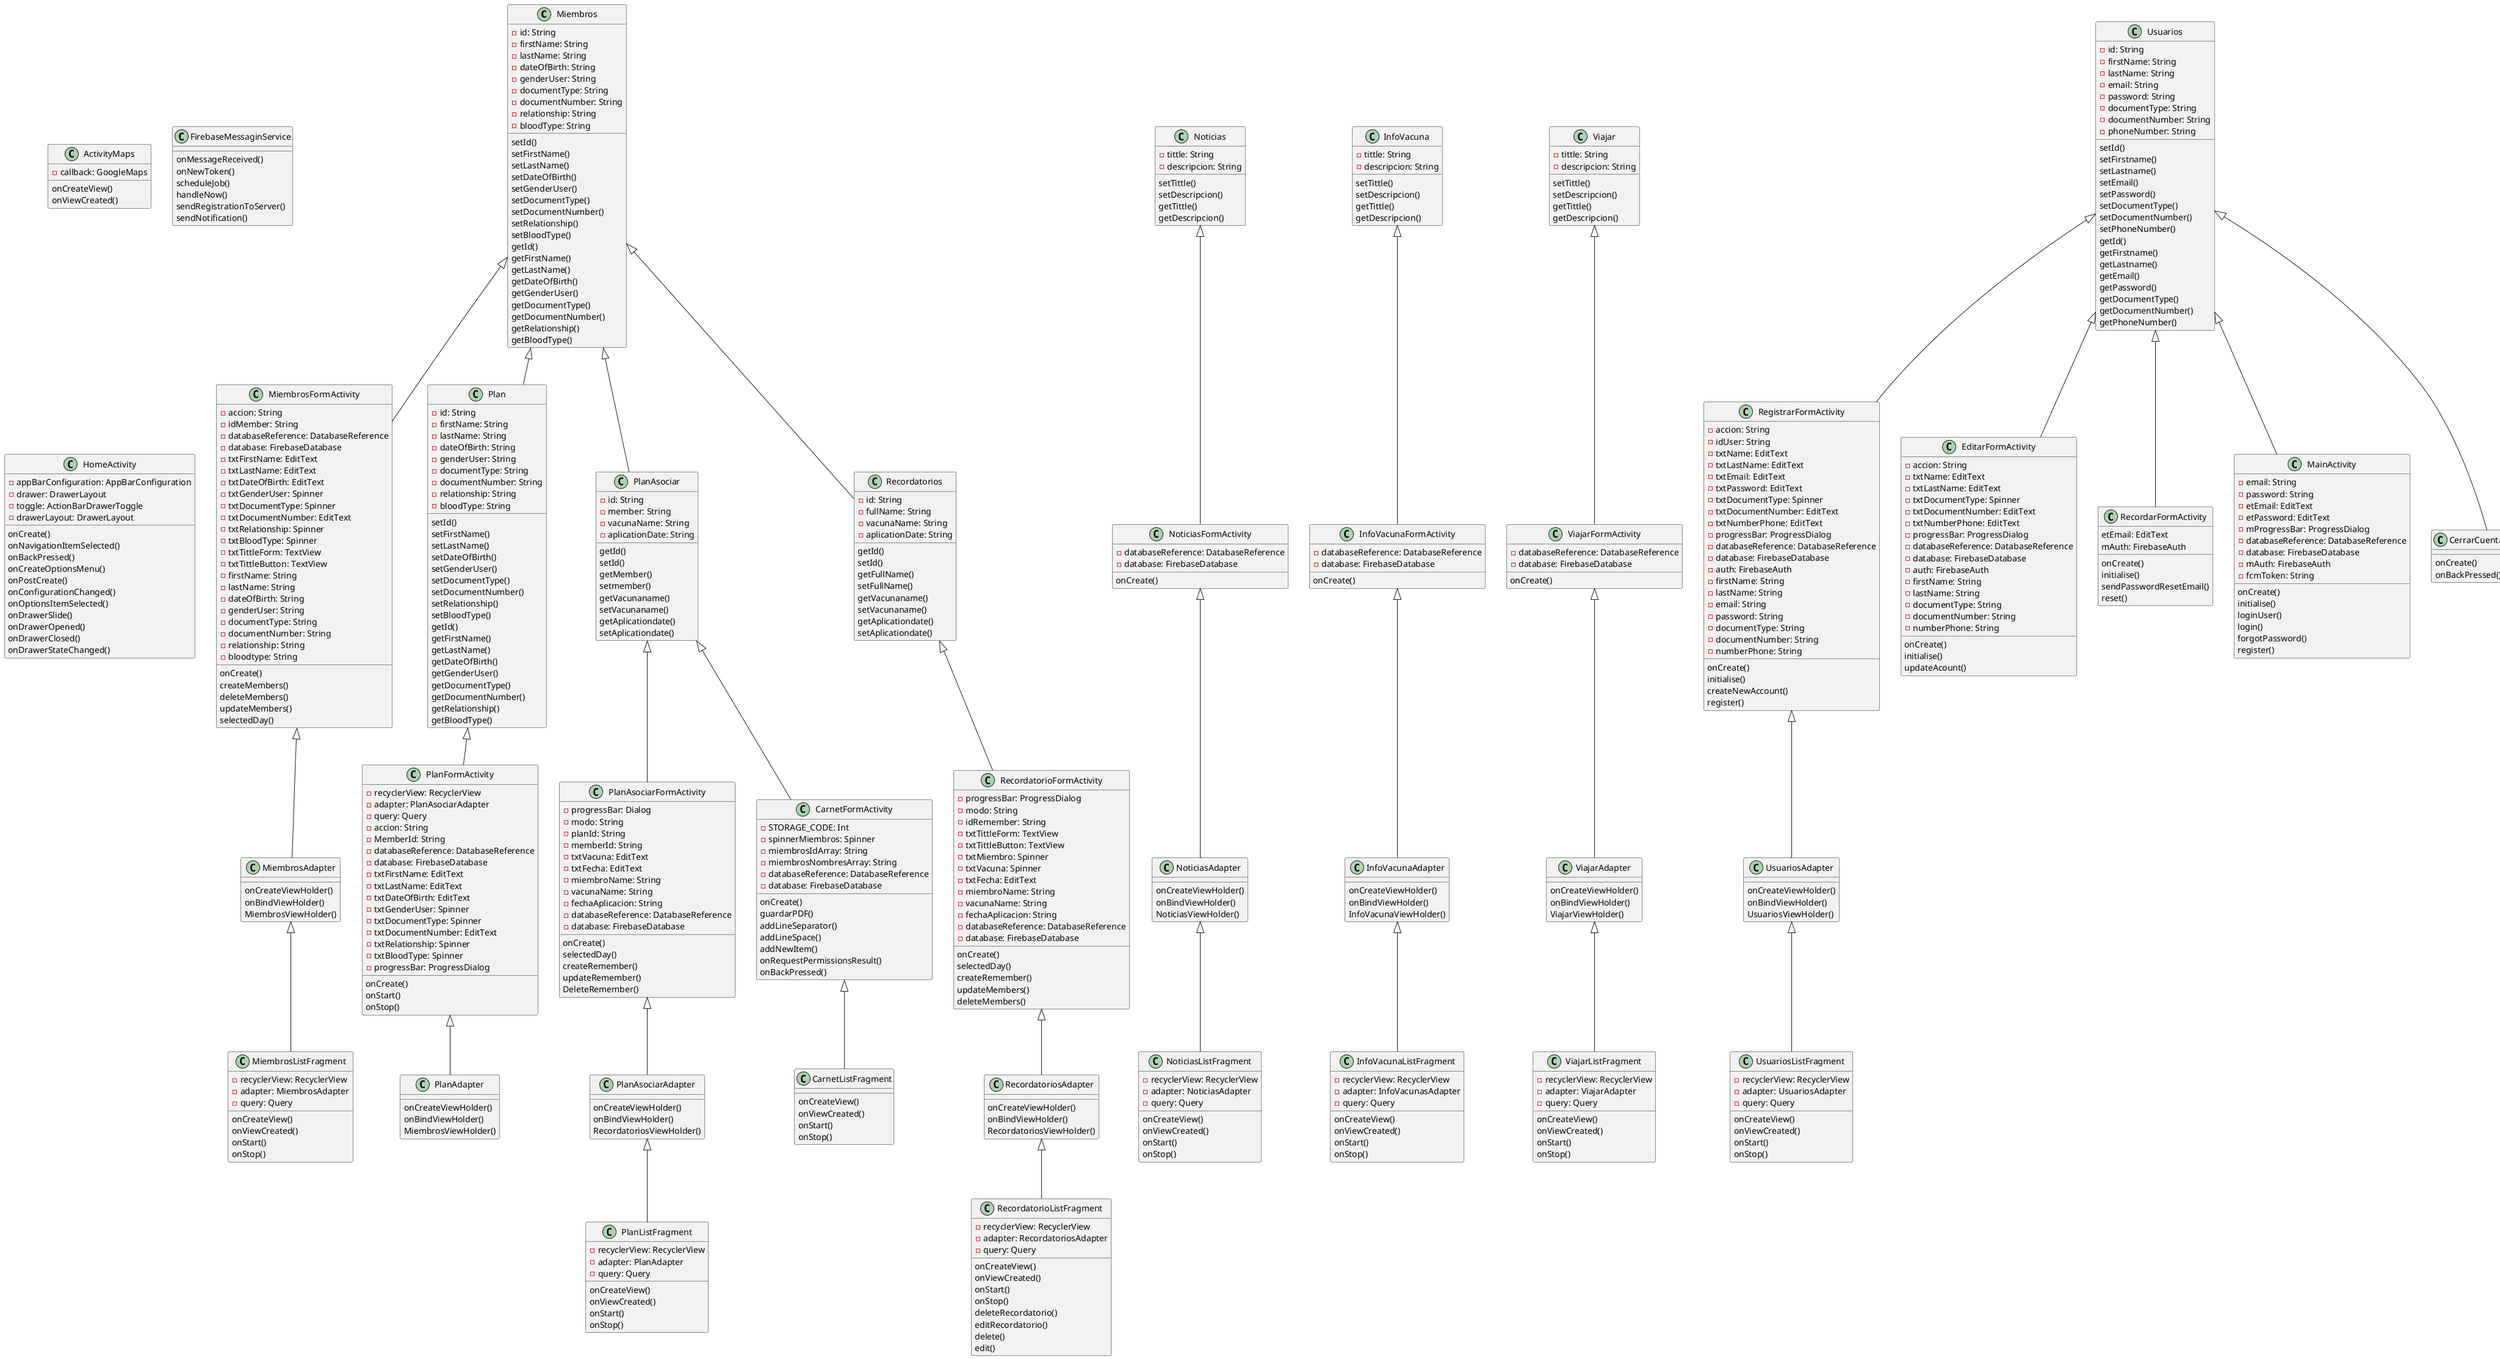 @startuml
'https://plantuml.com/class-diagram

class Miembros {
    - id: String
    - firstName: String
    - lastName: String
    - dateOfBirth: String
    - genderUser: String
    - documentType: String
    - documentNumber: String
    - relationship: String
    - bloodType: String
    setId()
    setFirstName()
    setLastName()
    setDateOfBirth()
    setGenderUser()
    setDocumentType()
    setDocumentNumber()
    setRelationship()
    setBloodType()
    getId()
    getFirstName()
    getLastName()
    getDateOfBirth()
    getGenderUser()
    getDocumentType()
    getDocumentNumber()
    getRelationship()
    getBloodType()
}

class MiembrosFormActivity extends Miembros {
    - accion: String
    - idMember: String
    - databaseReference: DatabaseReference
    - database: FirebaseDatabase
    - txtFirstName: EditText
    - txtLastName: EditText
    - txtDateOfBirth: EditText
    - txtGenderUser: Spinner
    - txtDocumentType: Spinner
    - txtDocumentNumber: EditText
    - txtRelationship: Spinner
    - txtBloodType: Spinner
    - txtTittleForm: TextView
    - txtTittleButton: TextView
    - firstName: String
    - lastName: String
    - dateOfBirth: String
    - genderUser: String
    - documentType: String
    - documentNumber: String
    - relationship: String
    - bloodtype: String
    onCreate()
    createMembers()
    deleteMembers()
    updateMembers()
    selectedDay()
}

class MiembrosAdapter extends MiembrosFormActivity {
    onCreateViewHolder()
    onBindViewHolder()
    MiembrosViewHolder()
}

class MiembrosListFragment extends MiembrosAdapter {
    - recyclerView: RecyclerView
    - adapter: MiembrosAdapter
    - query: Query
    onCreateView()
    onViewCreated()
    onStart()
    onStop()
}

class Plan extends Miembros {
    - id: String
    - firstName: String
    - lastName: String
    - dateOfBirth: String
    - genderUser: String
    - documentType: String
    - documentNumber: String
    - relationship: String
    - bloodType: String
    setId()
    setFirstName()
    setLastName()
    setDateOfBirth()
    setGenderUser()
    setDocumentType()
    setDocumentNumber()
    setRelationship()
    setBloodType()
    getId()
    getFirstName()
    getLastName()
    getDateOfBirth()
    getGenderUser()
    getDocumentType()
    getDocumentNumber()
    getRelationship()
    getBloodType()
}

class PlanFormActivity extends Plan {
    - recyclerView: RecyclerView
    - adapter: PlanAsociarAdapter
    - query: Query
    - accion: String
    - MemberId: String
    - databaseReference: DatabaseReference
    - database: FirebaseDatabase
    - txtFirstName: EditText
    - txtLastName: EditText
    - txtDateOfBirth: EditText
    - txtGenderUser: Spinner
    - txtDocumentType: Spinner
    - txtDocumentNumber: EditText
    - txtRelationship: Spinner
    - txtBloodType: Spinner
    - progressBar: ProgressDialog
    onCreate()
    onStart()
    onStop()
}

class PlanAdapter extends PlanFormActivity{
    onCreateViewHolder()
    onBindViewHolder()
    MiembrosViewHolder()
}

class PlanAsociar extends Miembros{
    - id: String
    - member: String
    - vacunaName: String
    - aplicationDate: String
    getId()
    setId()
    getMember()
    setmember()
    getVacunaname()
    setVacunaname()
    getAplicationdate()
    setAplicationdate()
}

class PlanAsociarFormActivity extends PlanAsociar {
    - progressBar: Dialog
    - modo: String
    - planId: String
    - memberId: String
    - txtVacuna: EditText
    - txtFecha: EditText
    - miembroName: String
    - vacunaName: String
    - fechaAplicacion: String
    - databaseReference: DatabaseReference
    - database: FirebaseDatabase
    onCreate()
    selectedDay()
    createRemember()
    updateRemember()
    DeleteRemember()
}

class PlanAsociarAdapter extends PlanAsociarFormActivity {
    onCreateViewHolder()
    onBindViewHolder()
    RecordatoriosViewHolder()
}

class PlanListFragment extends PlanAsociarAdapter {
    - recyclerView: RecyclerView
    - adapter: PlanAdapter
    - query: Query
    onCreateView()
    onViewCreated()
    onStart()
    onStop()
}

class CarnetFormActivity extends PlanAsociar {
    - STORAGE_CODE: Int
    - spinnerMiembros: Spinner
    - miembrosIdArray: String
    - miembrosNombresArray: String
    - databaseReference: DatabaseReference
    - database: FirebaseDatabase
    onCreate()
    guardarPDF()
    addLineSeparator()
    addLineSpace()
    addNewItem()
    onRequestPermissionsResult()
    onBackPressed()
}

class CarnetListFragment extends CarnetFormActivity {
    onCreateView()
    onViewCreated()
    onStart()
    onStop()
}

class Recordatorios extends Miembros {
    - id: String
    - fullName: String
    - vacunaName: String
    - aplicationDate: String
    getId()
    setId()
    getFullName()
    setFullName()
    getVacunaname()
    setVacunaname()
    getAplicationdate()
    setAplicationdate()
}

class RecordatorioFormActivity extends Recordatorios {
    - progressBar: ProgressDialog
    - modo: String
    - idRemember: String
    - txtTittleForm: TextView
    - txtTittleButton: TextView
    - txtMiembro: Spinner
    - txtVacuna: Spinner
    - txtFecha: EditText
    - miembroName: String
    - vacunaName: String
    - fechaAplicacion: String
    - databaseReference: DatabaseReference
    - database: FirebaseDatabase
    onCreate()
    selectedDay()
    createRemember()
    updateMembers()
    deleteMembers()
}

class RecordatoriosAdapter extends RecordatorioFormActivity {
    onCreateViewHolder()
    onBindViewHolder()
    RecordatoriosViewHolder()
}

class RecordatorioListFragment extends RecordatoriosAdapter {
    - recyclerView: RecyclerView
    - adapter: RecordatoriosAdapter
    - query: Query
    onCreateView()
    onViewCreated()
    onStart()
    onStop()
    deleteRecordatorio()
    editRecordatorio()
    delete()
    edit()
}

class Noticias {
    - tittle: String
    - descripcion: String
    setTittle()
    setDescripcion()
    getTittle()
    getDescripcion()
}

class NoticiasFormActivity extends Noticias {
    - databaseReference: DatabaseReference
    - database: FirebaseDatabase
    onCreate()
}

class NoticiasAdapter extends NoticiasFormActivity {
    onCreateViewHolder()
    onBindViewHolder()
    NoticiasViewHolder()
}

class NoticiasListFragment extends NoticiasAdapter {
    - recyclerView: RecyclerView
    - adapter: NoticiasAdapter
    - query: Query
    onCreateView()
    onViewCreated()
    onStart()
    onStop()
}

class InfoVacuna {
    - tittle: String
    - descripcion: String
    setTittle()
    setDescripcion()
    getTittle()
    getDescripcion()
}

class InfoVacunaFormActivity extends InfoVacuna {
    - databaseReference: DatabaseReference
    - database: FirebaseDatabase
    onCreate()
}

class InfoVacunaAdapter extends InfoVacunaFormActivity {
    onCreateViewHolder()
    onBindViewHolder()
    InfoVacunaViewHolder()
}

class InfoVacunaListFragment extends InfoVacunaAdapter {
    - recyclerView: RecyclerView
    - adapter: InfoVacunasAdapter
    - query: Query
    onCreateView()
    onViewCreated()
    onStart()
    onStop()
}

class Viajar {
    - tittle: String
    - descripcion: String
    setTittle()
    setDescripcion()
    getTittle()
    getDescripcion()
}

class ViajarFormActivity extends Viajar {
    - databaseReference: DatabaseReference
    - database: FirebaseDatabase
    onCreate()
}

class ViajarAdapter extends ViajarFormActivity{
    onCreateViewHolder()
    onBindViewHolder()
    ViajarViewHolder()
}

class ViajarListFragment extends ViajarAdapter {
    - recyclerView: RecyclerView
    - adapter: ViajarAdapter
    - query: Query
    onCreateView()
    onViewCreated()
    onStart()
    onStop()
}

class ActivityMaps {
    - callback: GoogleMaps
    onCreateView()
    onViewCreated()
}

class Usuarios {
    - id: String
    - firstName: String
    - lastName: String
    - email: String
    - password: String
    - documentType: String
    - documentNumber: String
    - phoneNumber: String
    setId()
    setFirstname()
    setLastname()
    setEmail()
    setPassword()
    setDocumentType()
    setDocumentNumber()
    setPhoneNumber()
    getId()
    getFirstname()
    getLastname()
    getEmail()
    getPassword()
    getDocumentType()
    getDocumentNumber()
    getPhoneNumber()
}

class RegistrarFormActivity extends Usuarios {
    - accion: String
    - idUser: String
    - txtName: EditText
    - txtLastName: EditText
    - txtEmail: EditText
    - txtPassword: EditText
    - txtDocumentType: Spinner
    - txtDocumentNumber: EditText
    - txtNumberPhone: EditText
    - progressBar: ProgressDialog
    - databaseReference: DatabaseReference
    - database: FirebaseDatabase
    - auth: FirebaseAuth
    - firstName: String
    - lastName: String
    - email: String
    - password: String
    - documentType: String
    - documentNumber: String
    - numberPhone: String
    onCreate()
    initialise()
    createNewAccount()
    register()
}

class EditarFormActivity extends Usuarios {
    - accion: String
    - txtName: EditText
    - txtLastName: EditText
    - txtDocumentType: Spinner
    - txtDocumentNumber: EditText
    - txtNumberPhone: EditText
    - progressBar: ProgressDialog
    - databaseReference: DatabaseReference
    - database: FirebaseDatabase
    - auth: FirebaseAuth
    - firstName: String
    - lastName: String
    - documentType: String
    - documentNumber: String
    - numberPhone: String
    onCreate()
    initialise()
    updateAcount()
}

class UsuariosAdapter extends RegistrarFormActivity {
    onCreateViewHolder()
    onBindViewHolder()
    UsuariosViewHolder()
}

class UsuariosListFragment extends UsuariosAdapter {
    - recyclerView: RecyclerView
    - adapter: UsuariosAdapter
    - query: Query
    onCreateView()
    onViewCreated()
    onStart()
    onStop()
}

class RecordarFormActivity extends Usuarios {
    etEmail: EditText
    mAuth: FirebaseAuth
    onCreate()
    initialise()
    sendPasswordResetEmail()
    reset()
}

class MainActivity extends Usuarios {
    - email: String
    - password: String
    - etEmail: EditText
    - etPassword: EditText
    - mProgressBar: ProgressDialog
    - databaseReference: DatabaseReference
    - database: FirebaseDatabase
    - mAuth: FirebaseAuth
    - fcmToken: String
    onCreate()
    initialise()
    loginUser()
    login()
    forgotPassword()
    register()
}

class CerrarCuentaFormActivity extends Usuarios{
    onCreate()
    onBackPressed()
}

class FirebaseMessaginService {
    onMessageReceived()
    onNewToken()
    scheduleJob()
    handleNow()
    sendRegistrationToServer()
    sendNotification()
}

class HomeActivity {
     - appBarConfiguration: AppBarConfiguration
     - drawer: DrawerLayout
     - toggle: ActionBarDrawerToggle
     - drawerLayout: DrawerLayout
     onCreate()
     onNavigationItemSelected()
     onBackPressed()
     onCreateOptionsMenu()
     onPostCreate()
     onConfigurationChanged()
     onOptionsItemSelected()
     onDrawerSlide()
     onDrawerOpened()
     onDrawerClosed()
     onDrawerStateChanged()
}

@enduml